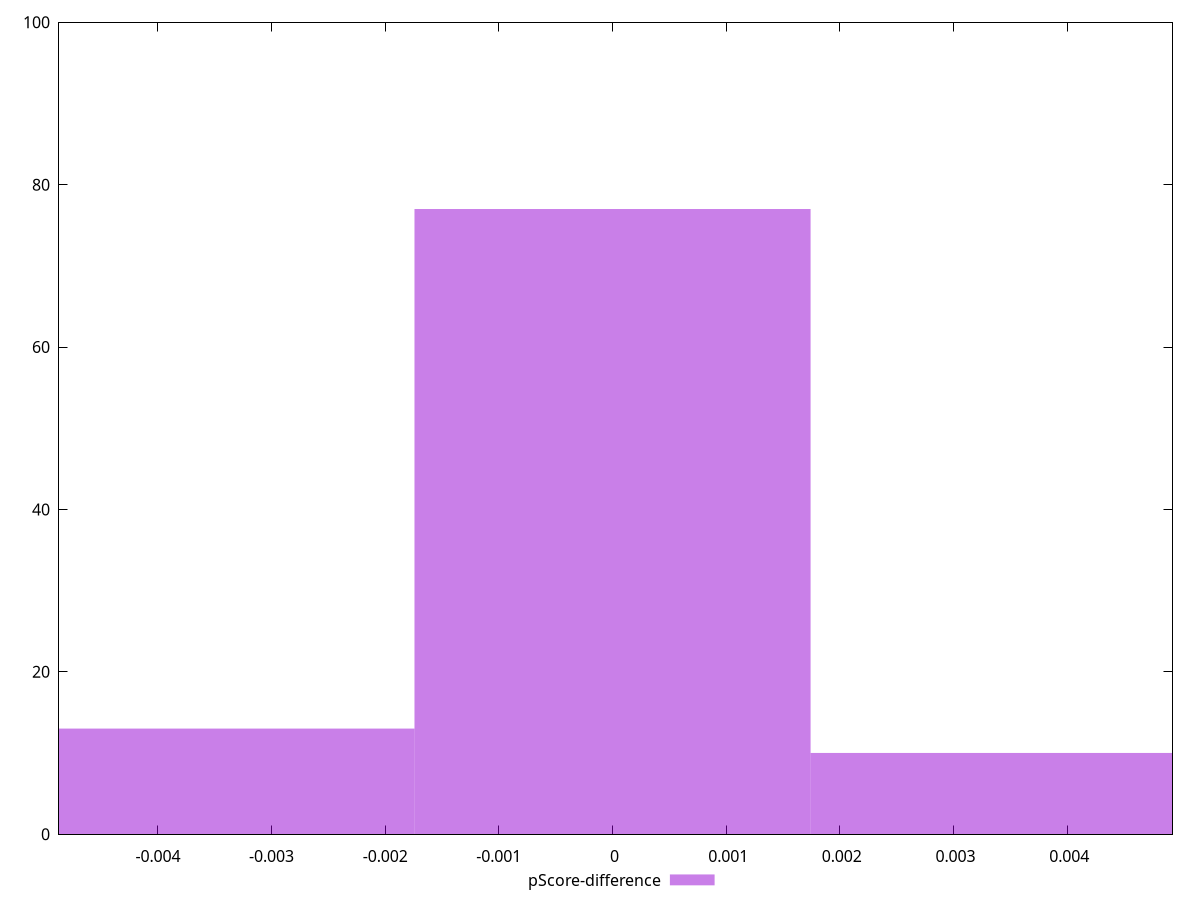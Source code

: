 reset

$pScoreDifference <<EOF
0 77
0.0034849760738706113 10
-0.0034849760738706113 13
EOF

set key outside below
set boxwidth 0.0034849760738706113
set xrange [-0.00486999988555914:0.0049266668160755644]
set yrange [0:100]
set trange [0:100]
set style fill transparent solid 0.5 noborder
set terminal svg size 640, 490 enhanced background rgb 'white'
set output "report_00018_2021-02-10T15-25-16.877Z/uses-rel-preconnect/samples/pages+cached+noadtech/pScore-difference/histogram.svg"

plot $pScoreDifference title "pScore-difference" with boxes

reset
